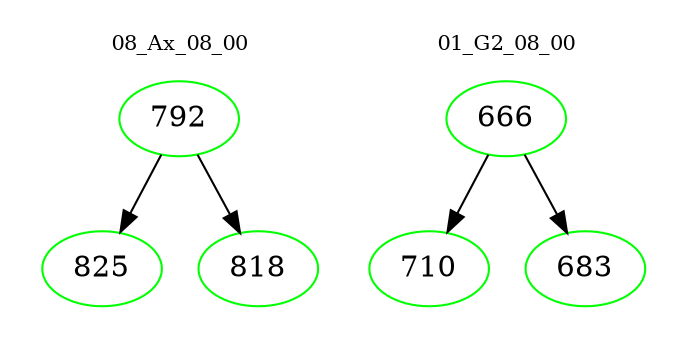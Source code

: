 digraph{
subgraph cluster_0 {
color = white
label = "08_Ax_08_00";
fontsize=10;
T0_792 [label="792", color="green"]
T0_792 -> T0_825 [color="black"]
T0_825 [label="825", color="green"]
T0_792 -> T0_818 [color="black"]
T0_818 [label="818", color="green"]
}
subgraph cluster_1 {
color = white
label = "01_G2_08_00";
fontsize=10;
T1_666 [label="666", color="green"]
T1_666 -> T1_710 [color="black"]
T1_710 [label="710", color="green"]
T1_666 -> T1_683 [color="black"]
T1_683 [label="683", color="green"]
}
}

